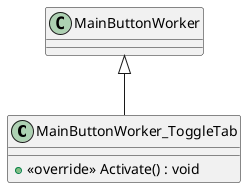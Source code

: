 @startuml
class MainButtonWorker_ToggleTab {
    + <<override>> Activate() : void
}
MainButtonWorker <|-- MainButtonWorker_ToggleTab
@enduml
